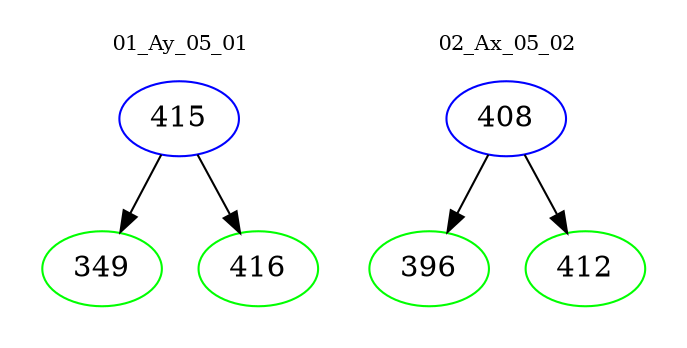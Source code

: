 digraph{
subgraph cluster_0 {
color = white
label = "01_Ay_05_01";
fontsize=10;
T0_415 [label="415", color="blue"]
T0_415 -> T0_349 [color="black"]
T0_349 [label="349", color="green"]
T0_415 -> T0_416 [color="black"]
T0_416 [label="416", color="green"]
}
subgraph cluster_1 {
color = white
label = "02_Ax_05_02";
fontsize=10;
T1_408 [label="408", color="blue"]
T1_408 -> T1_396 [color="black"]
T1_396 [label="396", color="green"]
T1_408 -> T1_412 [color="black"]
T1_412 [label="412", color="green"]
}
}
